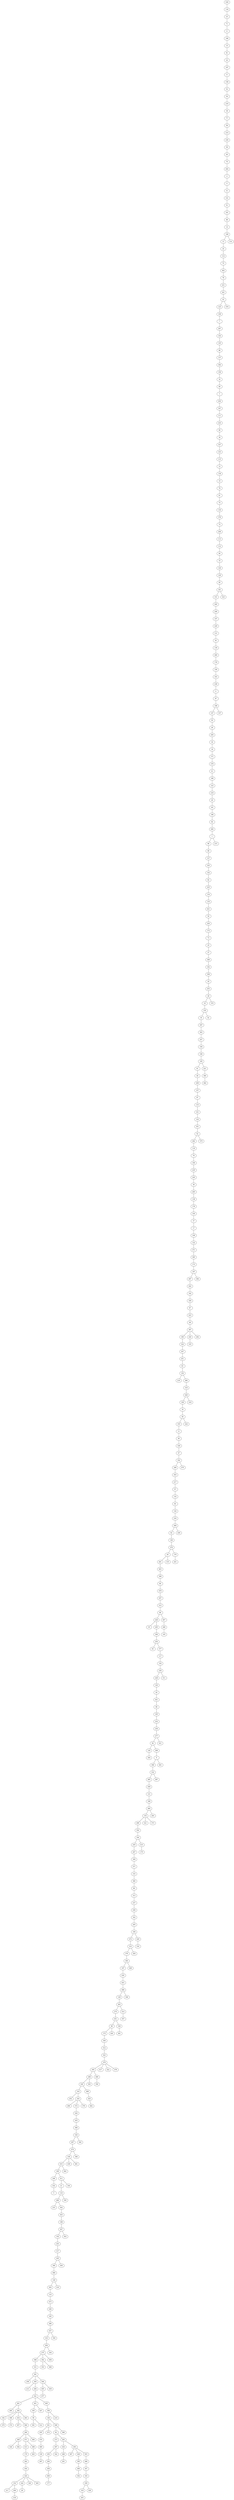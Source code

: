 graph Gnp_Gilbert_n500_p001_DFS_R {
436;
118;
23;
71;
6;
168;
15;
81;
22;
197;
8;
158;
53;
54;
216;
39;
77;
56;
214;
230;
59;
40;
70;
264;
2;
0;
31;
141;
51;
161;
88;
14;
199;
13;
24;
114;
75;
402;
78;
231;
241;
43;
125;
108;
7;
267;
104;
145;
86;
137;
364;
156;
32;
66;
3;
204;
347;
111;
224;
90;
36;
327;
103;
115;
12;
138;
10;
76;
61;
74;
130;
378;
72;
208;
113;
112;
60;
33;
126;
129;
95;
181;
151;
440;
248;
107;
229;
131;
93;
139;
280;
178;
159;
163;
238;
4;
87;
198;
147;
55;
29;
200;
30;
18;
171;
278;
41;
186;
123;
218;
20;
191;
196;
84;
290;
1;
96;
68;
127;
325;
142;
82;
225;
134;
135;
421;
50;
220;
172;
73;
25;
27;
389;
182;
308;
45;
253;
26;
19;
155;
34;
397;
363;
227;
194;
166;
185;
91;
46;
209;
157;
97;
133;
101;
124;
351;
52;
282;
119;
79;
190;
235;
245;
38;
265;
136;
176;
100;
37;
17;
109;
122;
371;
385;
173;
187;
287;
202;
162;
329;
67;
223;
48;
387;
180;
324;
247;
251;
63;
150;
219;
266;
319;
428;
106;
16;
49;
193;
11;
85;
328;
47;
352;
289;
303;
217;
57;
132;
64;
144;
234;
409;
62;
146;
276;
65;
281;
403;
399;
69;
479;
257;
212;
99;
226;
35;
295;
306;
254;
83;
377;
117;
154;
239;
228;
140;
44;
441;
98;
195;
232;
236;
277;
94;
120;
304;
269;
9;
396;
332;
485;
459;
121;
348;
460;
153;
299;
354;
184;
255;
207;
309;
271;
143;
380;
80;
313;
237;
258;
322;
205;
169;
272;
310;
379;
300;
167;
430;
423;
468;
128;
263;
274;
451;
89;
174;
349;
312;
343;
279;
305;
298;
160;
316;
252;
320;
296;
372;
244;
435;
366;
330;
297;
474;
338;
433;
189;
206;
432;
5;
411;
21;
116;
286;
233;
442;
443;
188;
447;
102;
243;
317;
445;
390;
466;
149;
404;
110;
473;
246;
165;
288;
437;
333;
464;
275;
388;
331;
391;
256;
365;
213;
284;
341;
261;
285;
362;
192;
270;
368;
374;
434;
457;
484;
260;
369;
326;
382;
471;
413;
170;
262;
454;
424;
152;
211;
494;
416;
242;
28;
340;
400;
488;
463;
480;
483;
401;
345;
58;
381;
412;
427;
465;
358;
148;
301;
455;
470;
469;
339;
467;
472;
408;
92;
273;
497;
250;
294;
458;
406;
177;
342;
283;
444;
486;
291;
493;
367;
449;
395;
490;
302;
453;
498;
307;
183;
259;
318;
203;
426;
398;
210;
446;
405;
477;
439;
392;
353;
496;
456;
344;
350;
419;
495;
452;
359;
164;
492;
438;
481;
386;
394;
376;
489;
425;
462;
393;
499;
356;
417;
422;
478;
420;
336;
461;
414;
357;
346;
448;
450;
429;
334;
415;
175;
321;
373;
293;
487;
491;
431;
311;
407;
268;
105;
315;
179;
201;
249;
475;
222;
418;
240;
335;
292;
384;
375;
221;
360;
482;
42;
370;
215;
337;
323;
476;
314;
436 -- 118;
118 -- 23;
23 -- 71;
71 -- 6;
6 -- 168;
168 -- 15;
15 -- 81;
81 -- 22;
22 -- 197;
197 -- 8;
8 -- 158;
158 -- 53;
53 -- 54;
54 -- 216;
216 -- 39;
39 -- 77;
77 -- 56;
56 -- 214;
214 -- 230;
230 -- 59;
59 -- 40;
40 -- 70;
70 -- 264;
264 -- 2;
2 -- 0;
0 -- 31;
31 -- 141;
141 -- 51;
51 -- 161;
161 -- 88;
88 -- 14;
14 -- 199;
199 -- 13;
13 -- 24;
24 -- 114;
114 -- 75;
75 -- 402;
402 -- 78;
78 -- 231;
231 -- 241;
241 -- 43;
43 -- 125;
125 -- 108;
108 -- 7;
7 -- 267;
267 -- 104;
104 -- 145;
145 -- 86;
86 -- 137;
137 -- 364;
364 -- 156;
156 -- 32;
32 -- 66;
66 -- 3;
3 -- 204;
204 -- 347;
347 -- 111;
111 -- 224;
224 -- 90;
90 -- 36;
36 -- 327;
327 -- 103;
103 -- 115;
115 -- 12;
12 -- 138;
138 -- 10;
10 -- 76;
76 -- 61;
61 -- 74;
74 -- 130;
130 -- 378;
378 -- 72;
72 -- 208;
208 -- 113;
113 -- 112;
112 -- 60;
60 -- 33;
33 -- 126;
126 -- 129;
129 -- 95;
95 -- 181;
181 -- 151;
151 -- 440;
440 -- 248;
248 -- 107;
107 -- 229;
229 -- 131;
131 -- 93;
93 -- 139;
139 -- 280;
280 -- 178;
178 -- 159;
159 -- 163;
163 -- 238;
238 -- 4;
4 -- 87;
87 -- 198;
198 -- 147;
147 -- 55;
55 -- 29;
29 -- 200;
200 -- 30;
30 -- 18;
18 -- 171;
171 -- 278;
278 -- 41;
41 -- 186;
186 -- 123;
123 -- 218;
218 -- 20;
20 -- 191;
191 -- 196;
196 -- 84;
84 -- 290;
290 -- 1;
1 -- 96;
96 -- 68;
68 -- 127;
127 -- 325;
325 -- 142;
142 -- 82;
82 -- 225;
225 -- 134;
134 -- 135;
135 -- 421;
421 -- 50;
50 -- 220;
220 -- 172;
172 -- 73;
73 -- 25;
25 -- 27;
27 -- 389;
389 -- 182;
182 -- 308;
308 -- 45;
45 -- 253;
253 -- 26;
26 -- 19;
19 -- 155;
155 -- 34;
34 -- 397;
397 -- 363;
363 -- 227;
227 -- 194;
194 -- 166;
166 -- 185;
185 -- 91;
91 -- 46;
46 -- 209;
209 -- 157;
157 -- 97;
97 -- 133;
133 -- 101;
101 -- 124;
124 -- 351;
351 -- 52;
52 -- 282;
282 -- 119;
119 -- 79;
79 -- 190;
190 -- 235;
235 -- 245;
245 -- 38;
38 -- 265;
265 -- 136;
136 -- 176;
176 -- 100;
100 -- 37;
37 -- 17;
17 -- 109;
109 -- 122;
122 -- 371;
371 -- 385;
385 -- 173;
173 -- 187;
187 -- 287;
287 -- 202;
202 -- 162;
162 -- 329;
329 -- 67;
67 -- 223;
223 -- 48;
48 -- 387;
387 -- 180;
180 -- 324;
324 -- 247;
247 -- 251;
251 -- 63;
63 -- 150;
150 -- 219;
150 -- 266;
266 -- 319;
319 -- 428;
428 -- 106;
106 -- 16;
16 -- 49;
49 -- 193;
193 -- 11;
11 -- 85;
85 -- 328;
328 -- 47;
47 -- 352;
352 -- 289;
289 -- 303;
303 -- 217;
217 -- 57;
57 -- 132;
132 -- 64;
64 -- 144;
144 -- 234;
234 -- 409;
409 -- 62;
62 -- 146;
146 -- 276;
276 -- 65;
65 -- 281;
281 -- 403;
403 -- 399;
399 -- 69;
69 -- 479;
479 -- 257;
257 -- 212;
212 -- 99;
99 -- 226;
226 -- 35;
226 -- 295;
295 -- 306;
306 -- 254;
254 -- 83;
254 -- 377;
377 -- 117;
117 -- 154;
154 -- 239;
239 -- 228;
228 -- 140;
140 -- 44;
44 -- 441;
441 -- 98;
98 -- 195;
195 -- 232;
232 -- 236;
236 -- 277;
277 -- 94;
94 -- 120;
120 -- 304;
94 -- 269;
269 -- 9;
9 -- 396;
396 -- 332;
332 -- 485;
485 -- 459;
459 -- 121;
121 -- 348;
348 -- 460;
460 -- 153;
153 -- 299;
299 -- 354;
354 -- 184;
184 -- 255;
255 -- 207;
207 -- 309;
309 -- 271;
271 -- 143;
143 -- 380;
380 -- 80;
80 -- 313;
313 -- 237;
237 -- 258;
258 -- 322;
322 -- 205;
205 -- 169;
169 -- 272;
272 -- 310;
310 -- 379;
379 -- 300;
300 -- 167;
167 -- 430;
430 -- 423;
423 -- 468;
468 -- 128;
128 -- 263;
263 -- 274;
274 -- 451;
451 -- 89;
89 -- 174;
174 -- 349;
349 -- 312;
312 -- 343;
343 -- 279;
279 -- 305;
305 -- 298;
298 -- 160;
160 -- 316;
316 -- 252;
316 -- 320;
320 -- 296;
320 -- 372;
372 -- 244;
244 -- 435;
435 -- 366;
366 -- 330;
330 -- 297;
297 -- 474;
474 -- 338;
338 -- 433;
433 -- 189;
189 -- 206;
206 -- 432;
432 -- 5;
189 -- 411;
411 -- 21;
21 -- 116;
116 -- 286;
286 -- 233;
286 -- 442;
442 -- 443;
443 -- 188;
188 -- 447;
447 -- 102;
102 -- 243;
243 -- 317;
317 -- 445;
445 -- 390;
390 -- 466;
466 -- 149;
149 -- 404;
404 -- 110;
110 -- 473;
473 -- 246;
246 -- 165;
165 -- 288;
288 -- 437;
437 -- 333;
333 -- 464;
464 -- 275;
275 -- 388;
388 -- 331;
331 -- 391;
391 -- 256;
391 -- 365;
365 -- 213;
365 -- 284;
284 -- 341;
341 -- 261;
261 -- 285;
261 -- 362;
362 -- 192;
192 -- 270;
362 -- 368;
368 -- 374;
362 -- 434;
434 -- 457;
434 -- 484;
484 -- 260;
260 -- 369;
369 -- 326;
369 -- 382;
260 -- 471;
471 -- 413;
413 -- 170;
170 -- 262;
262 -- 454;
454 -- 424;
424 -- 152;
152 -- 211;
152 -- 494;
494 -- 416;
424 -- 242;
242 -- 28;
424 -- 340;
424 -- 400;
471 -- 488;
488 -- 463;
260 -- 480;
362 -- 483;
341 -- 401;
401 -- 345;
345 -- 58;
58 -- 381;
58 -- 412;
401 -- 427;
341 -- 465;
465 -- 358;
358 -- 148;
148 -- 301;
301 -- 455;
455 -- 470;
470 -- 469;
469 -- 339;
339 -- 467;
301 -- 472;
148 -- 408;
408 -- 92;
92 -- 273;
273 -- 497;
497 -- 250;
250 -- 294;
294 -- 458;
458 -- 406;
406 -- 177;
497 -- 342;
92 -- 283;
283 -- 444;
444 -- 486;
486 -- 291;
283 -- 493;
493 -- 367;
493 -- 449;
449 -- 395;
395 -- 490;
490 -- 302;
493 -- 453;
453 -- 498;
498 -- 307;
307 -- 183;
183 -- 259;
259 -- 318;
318 -- 203;
259 -- 426;
408 -- 398;
358 -- 210;
391 -- 446;
446 -- 405;
405 -- 477;
446 -- 439;
275 -- 392;
392 -- 353;
392 -- 496;
275 -- 456;
464 -- 344;
437 -- 350;
149 -- 419;
445 -- 495;
447 -- 452;
116 -- 359;
411 -- 164;
433 -- 492;
338 -- 438;
338 -- 481;
474 -- 386;
330 -- 394;
320 -- 376;
160 -- 489;
489 -- 425;
425 -- 462;
298 -- 393;
305 -- 499;
499 -- 356;
279 -- 417;
279 -- 422;
279 -- 478;
89 -- 420;
451 -- 336;
336 -- 461;
263 -- 414;
414 -- 357;
468 -- 346;
300 -- 448;
310 -- 450;
169 -- 429;
429 -- 334;
184 -- 415;
415 -- 175;
153 -- 321;
153 -- 373;
460 -- 293;
332 -- 487;
9 -- 491;
277 -- 431;
239 -- 311;
99 -- 407;
407 -- 268;
268 -- 105;
65 -- 315;
276 -- 179;
179 -- 201;
409 -- 249;
352 -- 475;
49 -- 222;
428 -- 418;
387 -- 240;
240 -- 335;
387 -- 292;
187 -- 384;
52 -- 375;
185 -- 221;
221 -- 360;
360 -- 482;
155 -- 42;
26 -- 370;
1 -- 215;
198 -- 337;
181 -- 323;
43 -- 476;
199 -- 314;
}